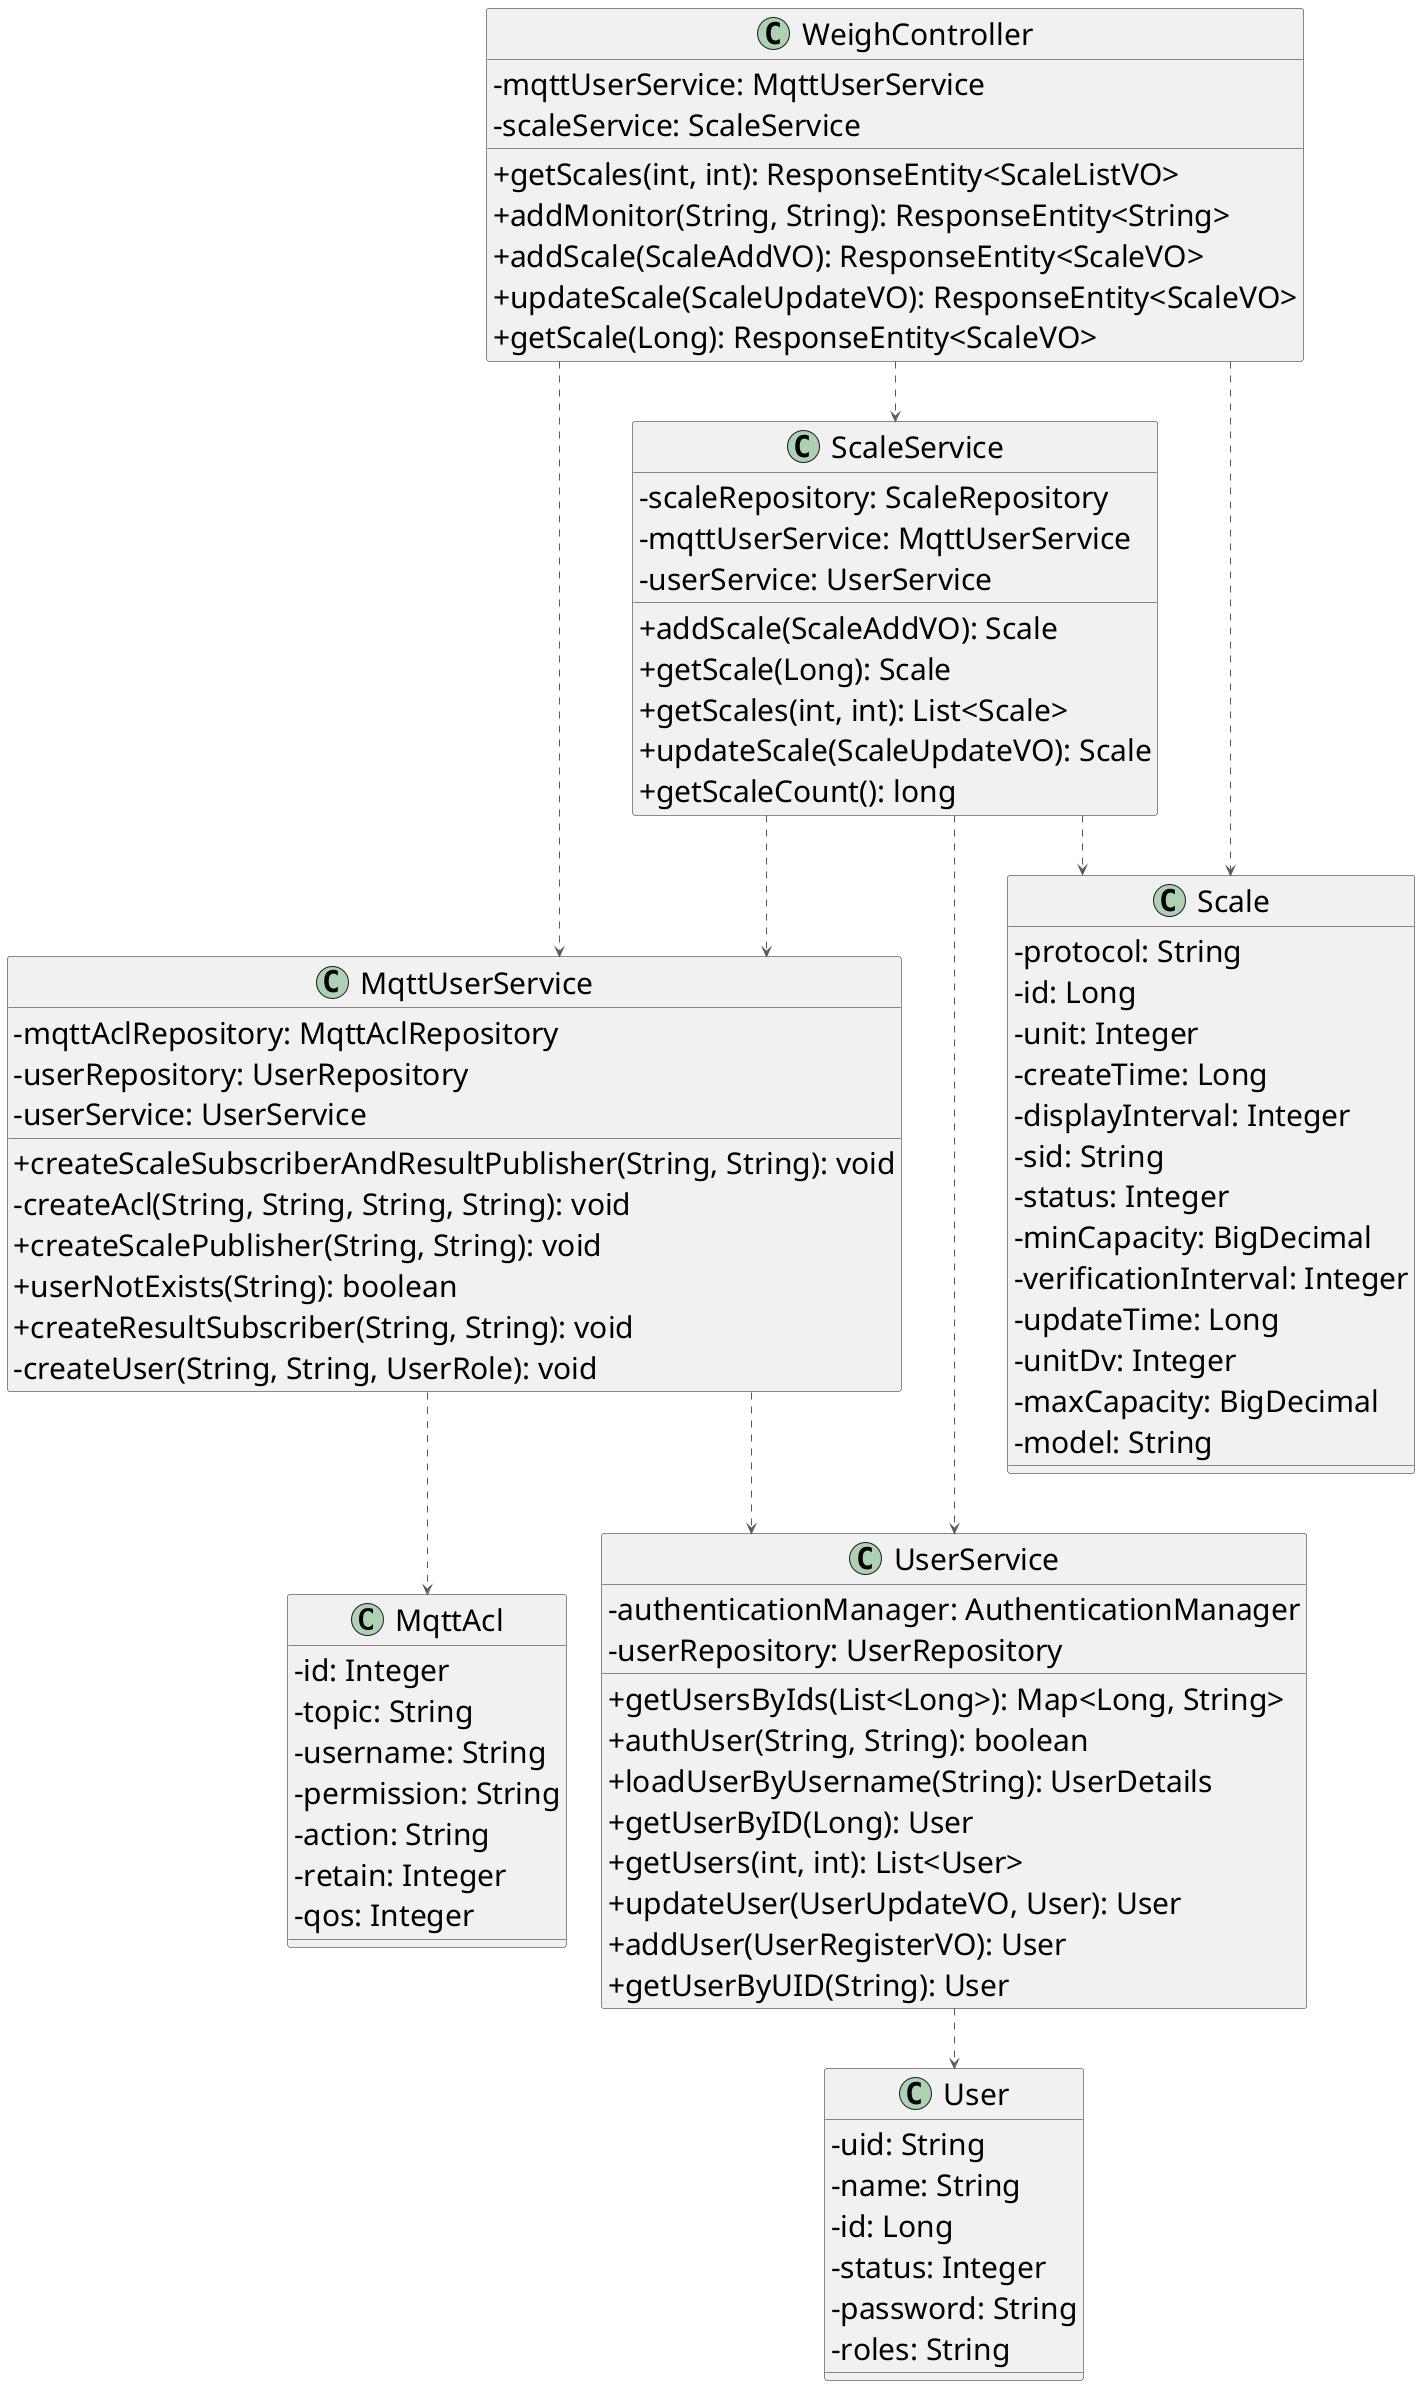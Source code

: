 @startuml

top to bottom direction
' left to right direction
skinparam linetype ortho
skinparam classAttributeIconSize 0
skinparam defaultFontSize 30

class MqttAcl {
  - id: Integer
  - topic: String
  - username: String
  - permission: String
  - action: String
  - retain: Integer
  - qos: Integer
}
class MqttUserService {
  - mqttAclRepository: MqttAclRepository
  - userRepository: UserRepository
  - userService: UserService
  + createScaleSubscriberAndResultPublisher(String, String): void
  - createAcl(String, String, String, String): void
  + createScalePublisher(String, String): void
  + userNotExists(String): boolean
  + createResultSubscriber(String, String): void
  - createUser(String, String, UserRole): void
}
class Scale {
  - protocol: String
  - id: Long
  - unit: Integer
  - createTime: Long
  - displayInterval: Integer
  - sid: String
  - status: Integer
  - minCapacity: BigDecimal
  - verificationInterval: Integer
  - updateTime: Long
  - unitDv: Integer
  - maxCapacity: BigDecimal
  - model: String
}
class ScaleService {
  - scaleRepository: ScaleRepository
  - mqttUserService: MqttUserService
  - userService: UserService
  + addScale(ScaleAddVO): Scale
  + getScale(Long): Scale
  + getScales(int, int): List<Scale>
  + updateScale(ScaleUpdateVO): Scale
  + getScaleCount(): long
}
class User {
  - uid: String
  - name: String
  - id: Long
  - status: Integer
  - password: String
  - roles: String
}
class UserService {
  - authenticationManager: AuthenticationManager
  - userRepository: UserRepository
  + getUsersByIds(List<Long>): Map<Long, String>
  + authUser(String, String): boolean
  + loadUserByUsername(String): UserDetails
  + getUserByID(Long): User
  + getUsers(int, int): List<User>
  + updateUser(UserUpdateVO, User): User
  + addUser(UserRegisterVO): User
  + getUserByUID(String): User
}
class WeighController {
  - mqttUserService: MqttUserService
  - scaleService: ScaleService
  + getScales(int, int): ResponseEntity<ScaleListVO>
  + addMonitor(String, String): ResponseEntity<String>
  + addScale(ScaleAddVO): ResponseEntity<ScaleVO>
  + updateScale(ScaleUpdateVO): ResponseEntity<ScaleVO>
  + getScale(Long): ResponseEntity<ScaleVO>
}

MqttUserService  -[#595959,dashed]->  MqttAcl         
MqttUserService  -[#595959,dashed]->  UserService     
ScaleService     -[#595959,dashed]->  MqttUserService 
ScaleService     -[#595959,dashed]->  Scale           
ScaleService     -[#595959,dashed]->  UserService     
UserService      -[#595959,dashed]->  User            
WeighController  -[#595959,dashed]->  MqttUserService 
WeighController  -[#595959,dashed]->  Scale           
WeighController  -[#595959,dashed]->  ScaleService    
@enduml
